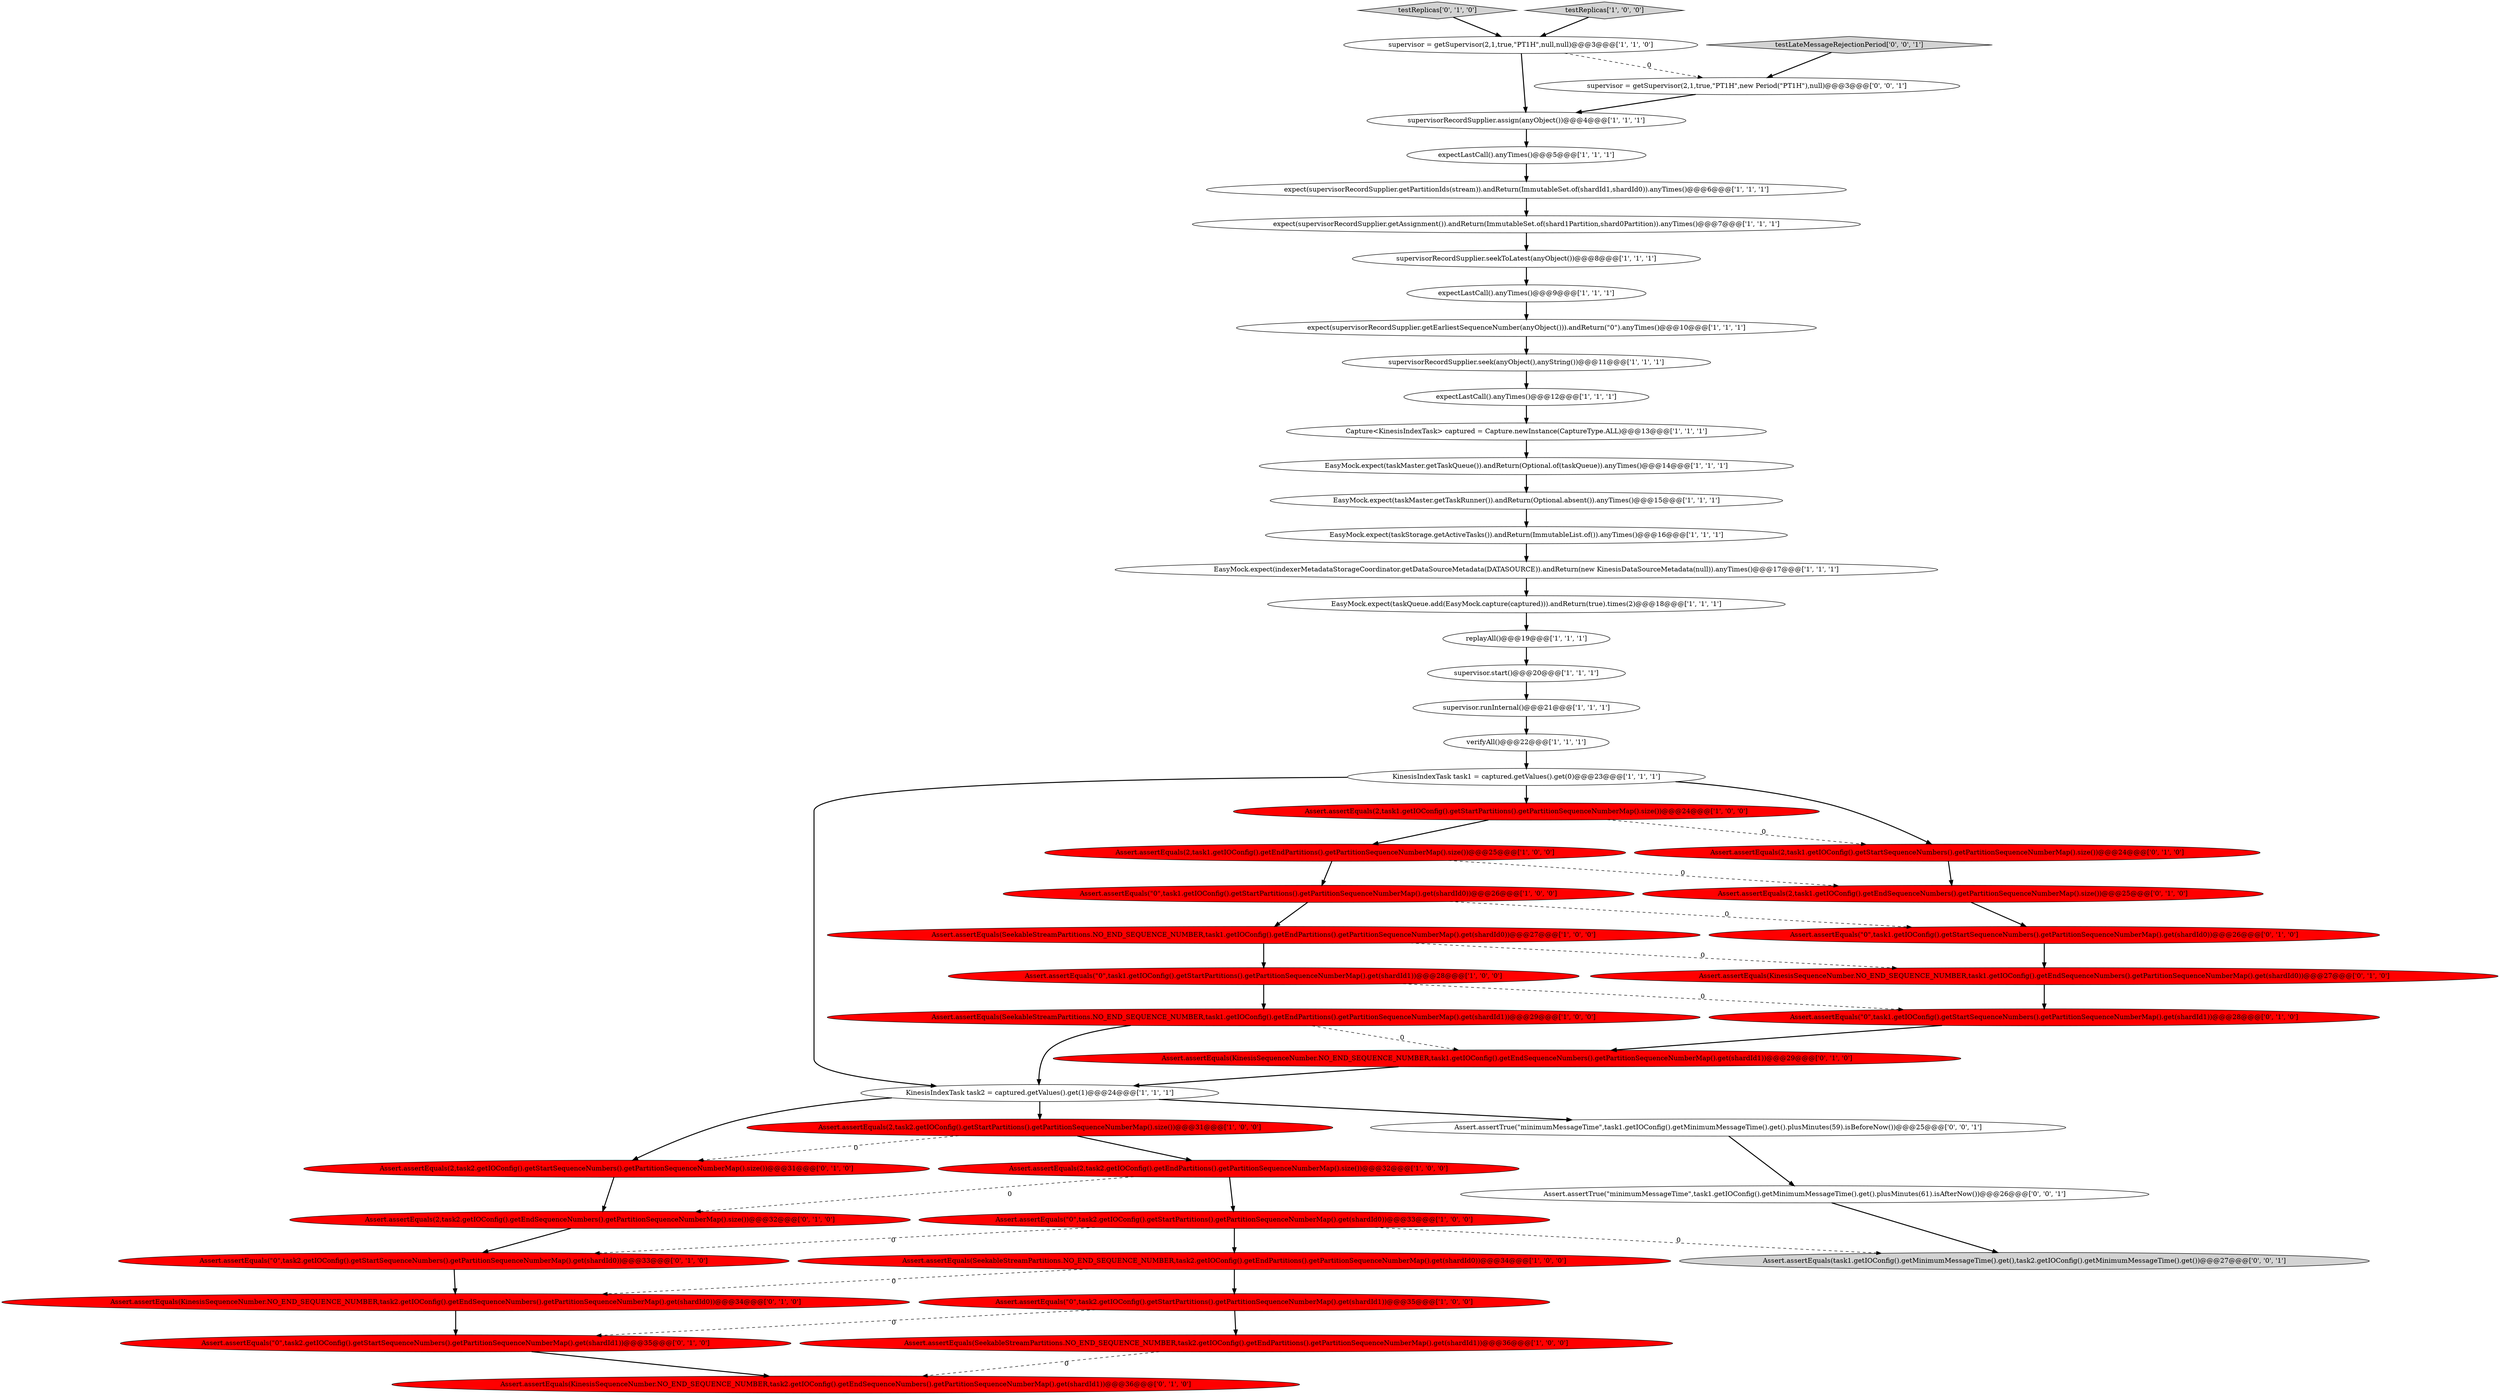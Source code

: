 digraph {
29 [style = filled, label = "KinesisIndexTask task1 = captured.getValues().get(0)@@@23@@@['1', '1', '1']", fillcolor = white, shape = ellipse image = "AAA0AAABBB1BBB"];
9 [style = filled, label = "supervisorRecordSupplier.seekToLatest(anyObject())@@@8@@@['1', '1', '1']", fillcolor = white, shape = ellipse image = "AAA0AAABBB1BBB"];
15 [style = filled, label = "Assert.assertEquals(SeekableStreamPartitions.NO_END_SEQUENCE_NUMBER,task2.getIOConfig().getEndPartitions().getPartitionSequenceNumberMap().get(shardId0))@@@34@@@['1', '0', '0']", fillcolor = red, shape = ellipse image = "AAA1AAABBB1BBB"];
34 [style = filled, label = "Assert.assertEquals(2,task2.getIOConfig().getStartPartitions().getPartitionSequenceNumberMap().size())@@@31@@@['1', '0', '0']", fillcolor = red, shape = ellipse image = "AAA1AAABBB1BBB"];
50 [style = filled, label = "Assert.assertEquals(task1.getIOConfig().getMinimumMessageTime().get(),task2.getIOConfig().getMinimumMessageTime().get())@@@27@@@['0', '0', '1']", fillcolor = lightgray, shape = ellipse image = "AAA0AAABBB3BBB"];
36 [style = filled, label = "Assert.assertEquals(2,task1.getIOConfig().getEndSequenceNumbers().getPartitionSequenceNumberMap().size())@@@25@@@['0', '1', '0']", fillcolor = red, shape = ellipse image = "AAA1AAABBB2BBB"];
24 [style = filled, label = "expect(supervisorRecordSupplier.getAssignment()).andReturn(ImmutableSet.of(shard1Partition,shard0Partition)).anyTimes()@@@7@@@['1', '1', '1']", fillcolor = white, shape = ellipse image = "AAA0AAABBB1BBB"];
10 [style = filled, label = "supervisor = getSupervisor(2,1,true,\"PT1H\",null,null)@@@3@@@['1', '1', '0']", fillcolor = white, shape = ellipse image = "AAA0AAABBB1BBB"];
44 [style = filled, label = "Assert.assertEquals(\"0\",task2.getIOConfig().getStartSequenceNumbers().getPartitionSequenceNumberMap().get(shardId1))@@@35@@@['0', '1', '0']", fillcolor = red, shape = ellipse image = "AAA1AAABBB2BBB"];
8 [style = filled, label = "supervisor.runInternal()@@@21@@@['1', '1', '1']", fillcolor = white, shape = ellipse image = "AAA0AAABBB1BBB"];
0 [style = filled, label = "Assert.assertEquals(2,task2.getIOConfig().getEndPartitions().getPartitionSequenceNumberMap().size())@@@32@@@['1', '0', '0']", fillcolor = red, shape = ellipse image = "AAA1AAABBB1BBB"];
22 [style = filled, label = "supervisorRecordSupplier.assign(anyObject())@@@4@@@['1', '1', '1']", fillcolor = white, shape = ellipse image = "AAA0AAABBB1BBB"];
3 [style = filled, label = "EasyMock.expect(taskMaster.getTaskQueue()).andReturn(Optional.of(taskQueue)).anyTimes()@@@14@@@['1', '1', '1']", fillcolor = white, shape = ellipse image = "AAA0AAABBB1BBB"];
40 [style = filled, label = "testReplicas['0', '1', '0']", fillcolor = lightgray, shape = diamond image = "AAA0AAABBB2BBB"];
1 [style = filled, label = "expectLastCall().anyTimes()@@@12@@@['1', '1', '1']", fillcolor = white, shape = ellipse image = "AAA0AAABBB1BBB"];
12 [style = filled, label = "expect(supervisorRecordSupplier.getEarliestSequenceNumber(anyObject())).andReturn(\"0\").anyTimes()@@@10@@@['1', '1', '1']", fillcolor = white, shape = ellipse image = "AAA0AAABBB1BBB"];
43 [style = filled, label = "Assert.assertEquals(2,task2.getIOConfig().getStartSequenceNumbers().getPartitionSequenceNumberMap().size())@@@31@@@['0', '1', '0']", fillcolor = red, shape = ellipse image = "AAA1AAABBB2BBB"];
13 [style = filled, label = "KinesisIndexTask task2 = captured.getValues().get(1)@@@24@@@['1', '1', '1']", fillcolor = white, shape = ellipse image = "AAA0AAABBB1BBB"];
37 [style = filled, label = "Assert.assertEquals(2,task2.getIOConfig().getEndSequenceNumbers().getPartitionSequenceNumberMap().size())@@@32@@@['0', '1', '0']", fillcolor = red, shape = ellipse image = "AAA1AAABBB2BBB"];
41 [style = filled, label = "Assert.assertEquals(KinesisSequenceNumber.NO_END_SEQUENCE_NUMBER,task2.getIOConfig().getEndSequenceNumbers().getPartitionSequenceNumberMap().get(shardId1))@@@36@@@['0', '1', '0']", fillcolor = red, shape = ellipse image = "AAA1AAABBB2BBB"];
19 [style = filled, label = "replayAll()@@@19@@@['1', '1', '1']", fillcolor = white, shape = ellipse image = "AAA0AAABBB1BBB"];
27 [style = filled, label = "Assert.assertEquals(SeekableStreamPartitions.NO_END_SEQUENCE_NUMBER,task2.getIOConfig().getEndPartitions().getPartitionSequenceNumberMap().get(shardId1))@@@36@@@['1', '0', '0']", fillcolor = red, shape = ellipse image = "AAA1AAABBB1BBB"];
23 [style = filled, label = "expect(supervisorRecordSupplier.getPartitionIds(stream)).andReturn(ImmutableSet.of(shardId1,shardId0)).anyTimes()@@@6@@@['1', '1', '1']", fillcolor = white, shape = ellipse image = "AAA0AAABBB1BBB"];
38 [style = filled, label = "Assert.assertEquals(KinesisSequenceNumber.NO_END_SEQUENCE_NUMBER,task2.getIOConfig().getEndSequenceNumbers().getPartitionSequenceNumberMap().get(shardId0))@@@34@@@['0', '1', '0']", fillcolor = red, shape = ellipse image = "AAA1AAABBB2BBB"];
52 [style = filled, label = "Assert.assertTrue(\"minimumMessageTime\",task1.getIOConfig().getMinimumMessageTime().get().plusMinutes(61).isAfterNow())@@@26@@@['0', '0', '1']", fillcolor = white, shape = ellipse image = "AAA0AAABBB3BBB"];
2 [style = filled, label = "EasyMock.expect(taskQueue.add(EasyMock.capture(captured))).andReturn(true).times(2)@@@18@@@['1', '1', '1']", fillcolor = white, shape = ellipse image = "AAA0AAABBB1BBB"];
4 [style = filled, label = "expectLastCall().anyTimes()@@@5@@@['1', '1', '1']", fillcolor = white, shape = ellipse image = "AAA0AAABBB1BBB"];
11 [style = filled, label = "verifyAll()@@@22@@@['1', '1', '1']", fillcolor = white, shape = ellipse image = "AAA0AAABBB1BBB"];
20 [style = filled, label = "Assert.assertEquals(\"0\",task1.getIOConfig().getStartPartitions().getPartitionSequenceNumberMap().get(shardId1))@@@28@@@['1', '0', '0']", fillcolor = red, shape = ellipse image = "AAA1AAABBB1BBB"];
18 [style = filled, label = "EasyMock.expect(indexerMetadataStorageCoordinator.getDataSourceMetadata(DATASOURCE)).andReturn(new KinesisDataSourceMetadata(null)).anyTimes()@@@17@@@['1', '1', '1']", fillcolor = white, shape = ellipse image = "AAA0AAABBB1BBB"];
49 [style = filled, label = "testLateMessageRejectionPeriod['0', '0', '1']", fillcolor = lightgray, shape = diamond image = "AAA0AAABBB3BBB"];
21 [style = filled, label = "Assert.assertEquals(2,task1.getIOConfig().getEndPartitions().getPartitionSequenceNumberMap().size())@@@25@@@['1', '0', '0']", fillcolor = red, shape = ellipse image = "AAA1AAABBB1BBB"];
6 [style = filled, label = "Assert.assertEquals(2,task1.getIOConfig().getStartPartitions().getPartitionSequenceNumberMap().size())@@@24@@@['1', '0', '0']", fillcolor = red, shape = ellipse image = "AAA1AAABBB1BBB"];
17 [style = filled, label = "expectLastCall().anyTimes()@@@9@@@['1', '1', '1']", fillcolor = white, shape = ellipse image = "AAA0AAABBB1BBB"];
32 [style = filled, label = "Capture<KinesisIndexTask> captured = Capture.newInstance(CaptureType.ALL)@@@13@@@['1', '1', '1']", fillcolor = white, shape = ellipse image = "AAA0AAABBB1BBB"];
26 [style = filled, label = "Assert.assertEquals(SeekableStreamPartitions.NO_END_SEQUENCE_NUMBER,task1.getIOConfig().getEndPartitions().getPartitionSequenceNumberMap().get(shardId1))@@@29@@@['1', '0', '0']", fillcolor = red, shape = ellipse image = "AAA1AAABBB1BBB"];
28 [style = filled, label = "supervisor.start()@@@20@@@['1', '1', '1']", fillcolor = white, shape = ellipse image = "AAA0AAABBB1BBB"];
33 [style = filled, label = "supervisorRecordSupplier.seek(anyObject(),anyString())@@@11@@@['1', '1', '1']", fillcolor = white, shape = ellipse image = "AAA0AAABBB1BBB"];
35 [style = filled, label = "Assert.assertEquals(KinesisSequenceNumber.NO_END_SEQUENCE_NUMBER,task1.getIOConfig().getEndSequenceNumbers().getPartitionSequenceNumberMap().get(shardId1))@@@29@@@['0', '1', '0']", fillcolor = red, shape = ellipse image = "AAA1AAABBB2BBB"];
7 [style = filled, label = "Assert.assertEquals(\"0\",task1.getIOConfig().getStartPartitions().getPartitionSequenceNumberMap().get(shardId0))@@@26@@@['1', '0', '0']", fillcolor = red, shape = ellipse image = "AAA1AAABBB1BBB"];
25 [style = filled, label = "EasyMock.expect(taskMaster.getTaskRunner()).andReturn(Optional.absent()).anyTimes()@@@15@@@['1', '1', '1']", fillcolor = white, shape = ellipse image = "AAA0AAABBB1BBB"];
45 [style = filled, label = "Assert.assertEquals(2,task1.getIOConfig().getStartSequenceNumbers().getPartitionSequenceNumberMap().size())@@@24@@@['0', '1', '0']", fillcolor = red, shape = ellipse image = "AAA1AAABBB2BBB"];
46 [style = filled, label = "Assert.assertEquals(\"0\",task1.getIOConfig().getStartSequenceNumbers().getPartitionSequenceNumberMap().get(shardId0))@@@26@@@['0', '1', '0']", fillcolor = red, shape = ellipse image = "AAA1AAABBB2BBB"];
31 [style = filled, label = "Assert.assertEquals(SeekableStreamPartitions.NO_END_SEQUENCE_NUMBER,task1.getIOConfig().getEndPartitions().getPartitionSequenceNumberMap().get(shardId0))@@@27@@@['1', '0', '0']", fillcolor = red, shape = ellipse image = "AAA1AAABBB1BBB"];
48 [style = filled, label = "supervisor = getSupervisor(2,1,true,\"PT1H\",new Period(\"PT1H\"),null)@@@3@@@['0', '0', '1']", fillcolor = white, shape = ellipse image = "AAA0AAABBB3BBB"];
30 [style = filled, label = "Assert.assertEquals(\"0\",task2.getIOConfig().getStartPartitions().getPartitionSequenceNumberMap().get(shardId1))@@@35@@@['1', '0', '0']", fillcolor = red, shape = ellipse image = "AAA1AAABBB1BBB"];
39 [style = filled, label = "Assert.assertEquals(\"0\",task1.getIOConfig().getStartSequenceNumbers().getPartitionSequenceNumberMap().get(shardId1))@@@28@@@['0', '1', '0']", fillcolor = red, shape = ellipse image = "AAA1AAABBB2BBB"];
51 [style = filled, label = "Assert.assertTrue(\"minimumMessageTime\",task1.getIOConfig().getMinimumMessageTime().get().plusMinutes(59).isBeforeNow())@@@25@@@['0', '0', '1']", fillcolor = white, shape = ellipse image = "AAA0AAABBB3BBB"];
47 [style = filled, label = "Assert.assertEquals(\"0\",task2.getIOConfig().getStartSequenceNumbers().getPartitionSequenceNumberMap().get(shardId0))@@@33@@@['0', '1', '0']", fillcolor = red, shape = ellipse image = "AAA1AAABBB2BBB"];
5 [style = filled, label = "Assert.assertEquals(\"0\",task2.getIOConfig().getStartPartitions().getPartitionSequenceNumberMap().get(shardId0))@@@33@@@['1', '0', '0']", fillcolor = red, shape = ellipse image = "AAA1AAABBB1BBB"];
14 [style = filled, label = "EasyMock.expect(taskStorage.getActiveTasks()).andReturn(ImmutableList.of()).anyTimes()@@@16@@@['1', '1', '1']", fillcolor = white, shape = ellipse image = "AAA0AAABBB1BBB"];
42 [style = filled, label = "Assert.assertEquals(KinesisSequenceNumber.NO_END_SEQUENCE_NUMBER,task1.getIOConfig().getEndSequenceNumbers().getPartitionSequenceNumberMap().get(shardId0))@@@27@@@['0', '1', '0']", fillcolor = red, shape = ellipse image = "AAA1AAABBB2BBB"];
16 [style = filled, label = "testReplicas['1', '0', '0']", fillcolor = lightgray, shape = diamond image = "AAA0AAABBB1BBB"];
10->22 [style = bold, label=""];
40->10 [style = bold, label=""];
46->42 [style = bold, label=""];
13->34 [style = bold, label=""];
5->50 [style = dashed, label="0"];
2->19 [style = bold, label=""];
0->37 [style = dashed, label="0"];
30->44 [style = dashed, label="0"];
38->44 [style = bold, label=""];
27->41 [style = dashed, label="0"];
16->10 [style = bold, label=""];
3->25 [style = bold, label=""];
20->26 [style = bold, label=""];
6->21 [style = bold, label=""];
5->47 [style = dashed, label="0"];
30->27 [style = bold, label=""];
42->39 [style = bold, label=""];
45->36 [style = bold, label=""];
11->29 [style = bold, label=""];
5->15 [style = bold, label=""];
49->48 [style = bold, label=""];
9->17 [style = bold, label=""];
33->1 [style = bold, label=""];
48->22 [style = bold, label=""];
25->14 [style = bold, label=""];
7->31 [style = bold, label=""];
15->30 [style = bold, label=""];
43->37 [style = bold, label=""];
18->2 [style = bold, label=""];
51->52 [style = bold, label=""];
31->42 [style = dashed, label="0"];
47->38 [style = bold, label=""];
26->35 [style = dashed, label="0"];
21->36 [style = dashed, label="0"];
34->0 [style = bold, label=""];
26->13 [style = bold, label=""];
29->45 [style = bold, label=""];
22->4 [style = bold, label=""];
15->38 [style = dashed, label="0"];
13->51 [style = bold, label=""];
29->6 [style = bold, label=""];
36->46 [style = bold, label=""];
23->24 [style = bold, label=""];
17->12 [style = bold, label=""];
6->45 [style = dashed, label="0"];
7->46 [style = dashed, label="0"];
39->35 [style = bold, label=""];
13->43 [style = bold, label=""];
28->8 [style = bold, label=""];
44->41 [style = bold, label=""];
12->33 [style = bold, label=""];
10->48 [style = dashed, label="0"];
1->32 [style = bold, label=""];
21->7 [style = bold, label=""];
14->18 [style = bold, label=""];
52->50 [style = bold, label=""];
19->28 [style = bold, label=""];
20->39 [style = dashed, label="0"];
31->20 [style = bold, label=""];
35->13 [style = bold, label=""];
32->3 [style = bold, label=""];
8->11 [style = bold, label=""];
34->43 [style = dashed, label="0"];
4->23 [style = bold, label=""];
24->9 [style = bold, label=""];
0->5 [style = bold, label=""];
37->47 [style = bold, label=""];
29->13 [style = bold, label=""];
}
